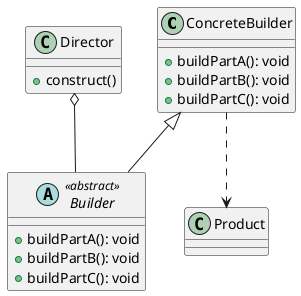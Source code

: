 @startuml

class ConcreteBuilder {
    + buildPartA(): void
    + buildPartB(): void
    + buildPartC(): void
}

abstract class Builder <<abstract>> {
    + buildPartA(): void
    + buildPartB(): void
    + buildPartC(): void
}

class Director {
    + construct()
}

class Product

ConcreteBuilder ..> Product
Director o-- Builder
ConcreteBuilder <|-- Builder

@enduml